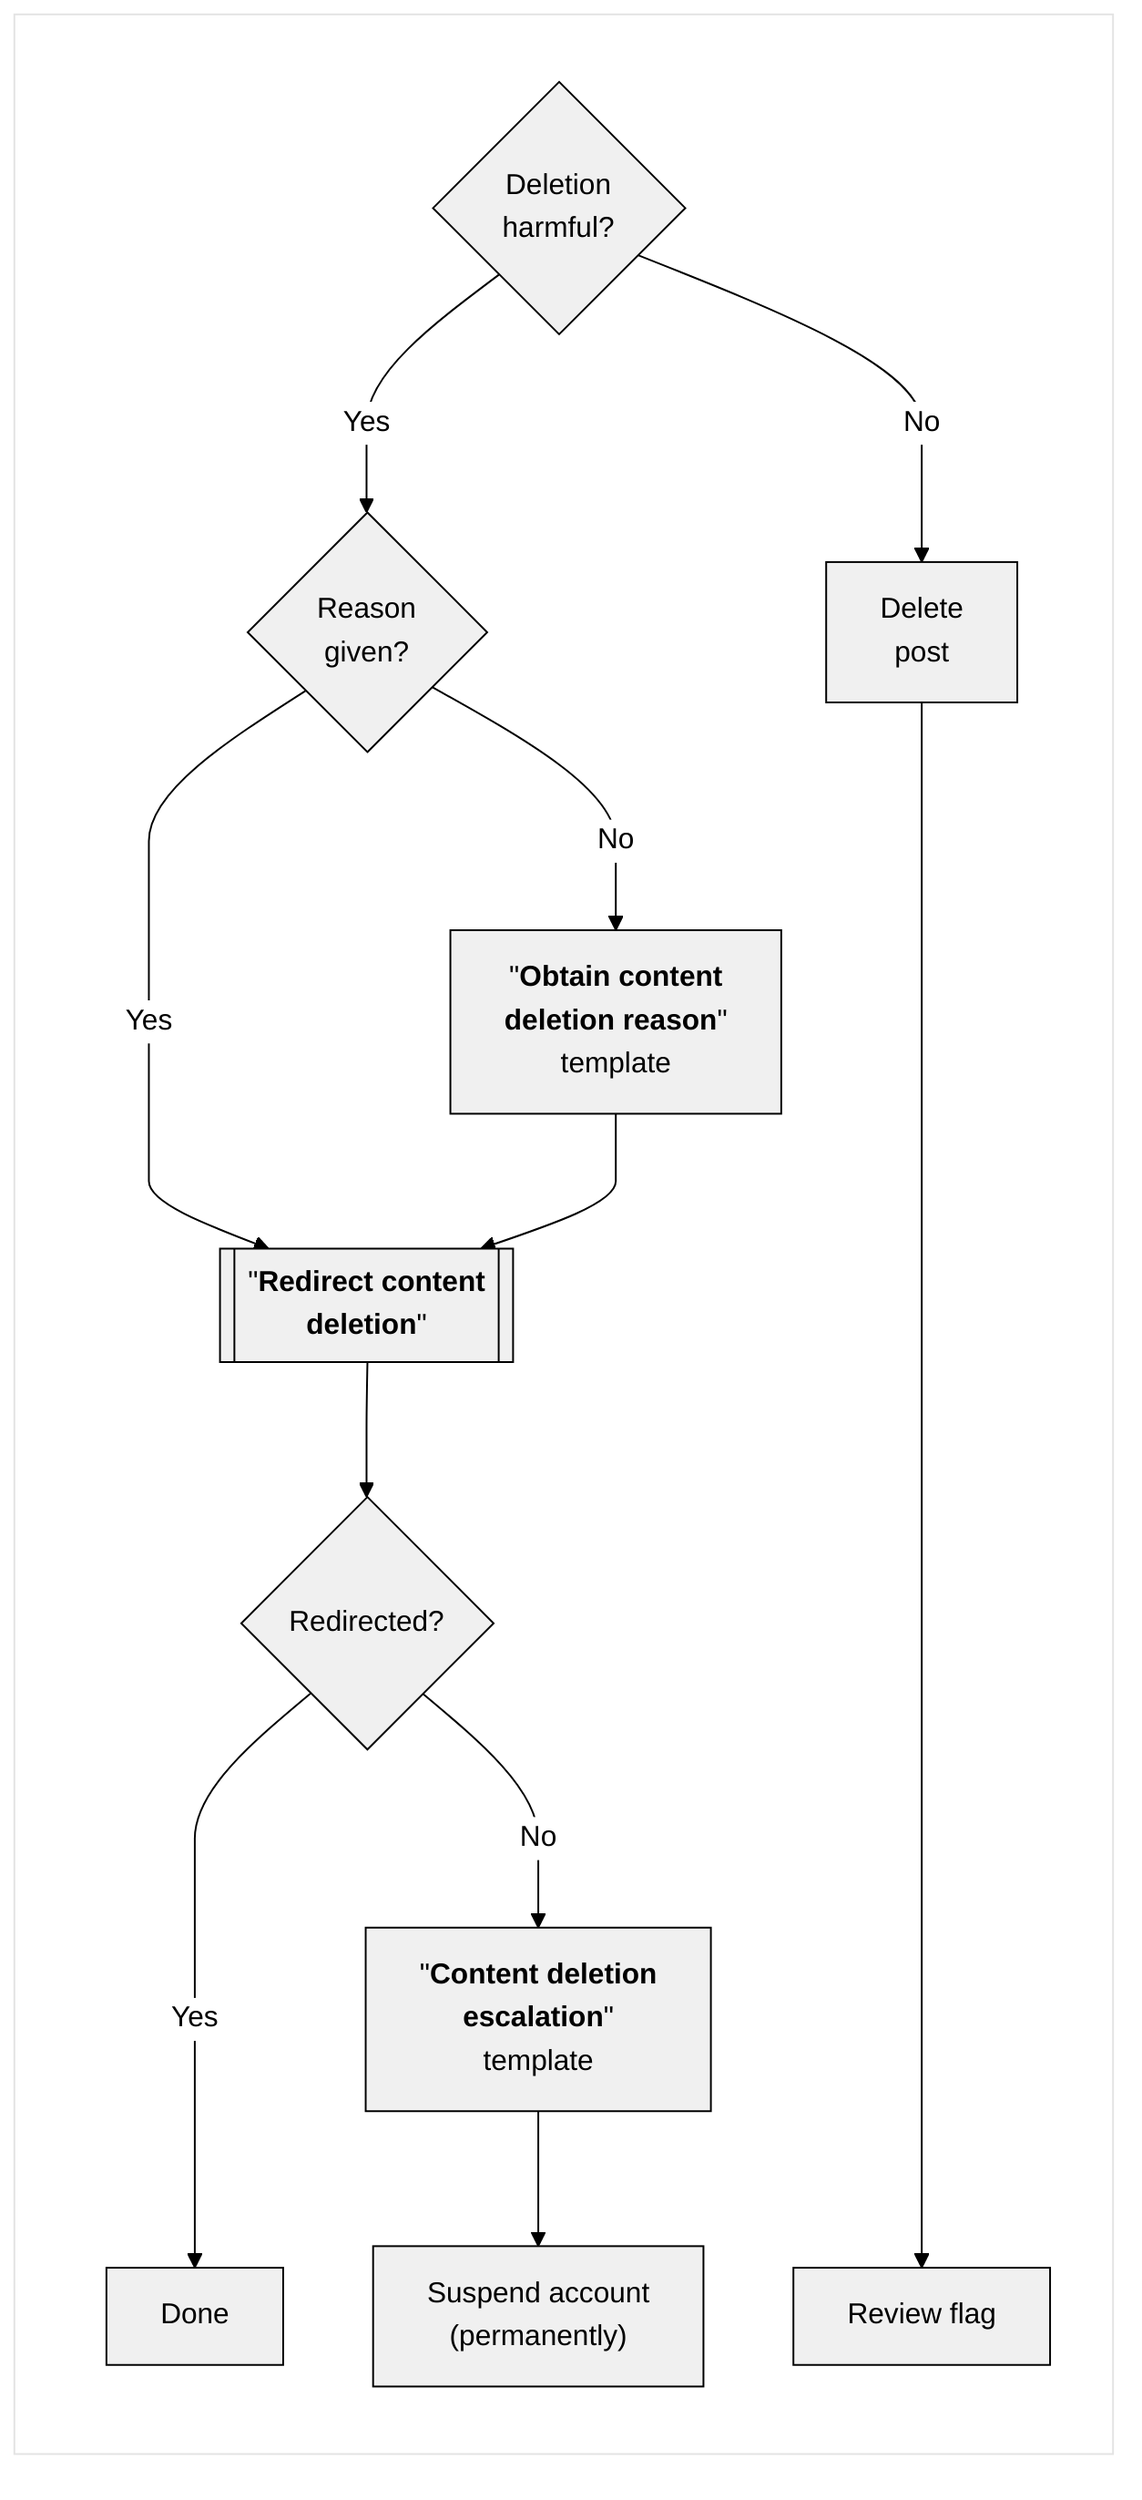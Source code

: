 ---
config:
  flowchart:
    curve: monotoneY
  theme: base
  themeVariables:
    clusterBkg: '#ffffff'
    edgeLabelBackground: '#ffffff'
    lineColor: '#000000'
    primaryBorderColor: '#000000'
    primaryColor: '#f0f0f0'
    primaryTextColor: '#000000'
---

flowchart TB
  subgraph main[" "]
    direction TB


    harm{"Deletion<br />harmful?"}
    harm -- "Yes" --> reasonGiven
    reasonGiven{"Reason<br />given?"}
    reasonGiven -- "Yes" --> redirectWorkflow
    redirectWorkflow[["#quot;<b>Redirect content<br />deletion</b>#quot;"]]
    redirectWorkflow --> redirectResult
    redirectResult{"Redirected?"}
    redirectResult -- "Yes" ---> done
    done["Done"]

    redirectResult -- "No" --> deletionRequestInstructionsTemplate
    deletionRequestInstructionsTemplate["#quot;<b>Content deletion<br />escalation</b>#quot;<br />template"]
    deletionRequestInstructionsTemplate --> suspend
    suspend["Suspend account<br />(permanently)"]

    reasonGiven -- "No" --> obtainReasonTemplate
    obtainReasonTemplate["#quot;<b>Obtain content<br />deletion reason</b>#quot;<br />template"]
    obtainReasonTemplate --> redirectWorkflow

    harm -- "No" --> delete
    delete["Delete<br />post"]
    delete ------> reviewB
    reviewB["Review flag"]
  end